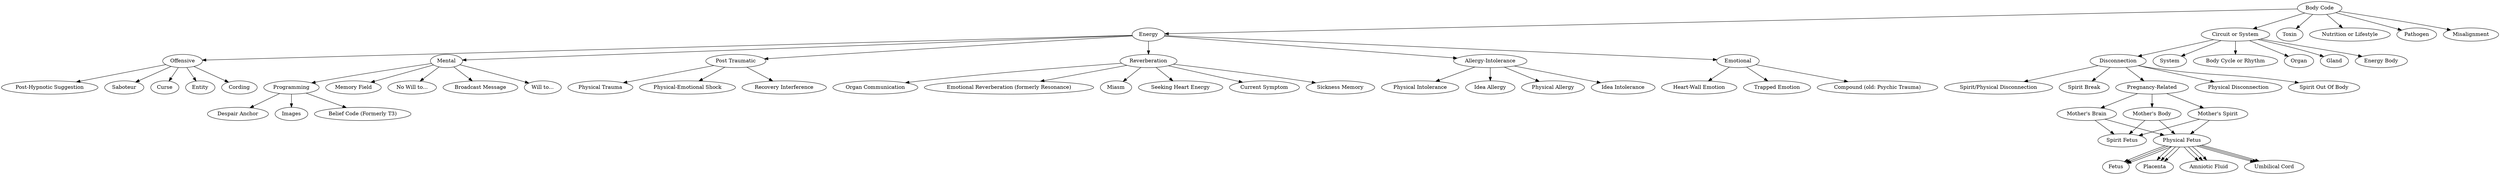 digraph {
"Body Code" -> {Energy "Circuit or System" Toxin "Nutrition or Lifestyle" Pathogen Misalignment}
Energy -> {Offensive Mental "Post Traumatic" Reverberation "Allergy-Intolerance" Emotional}
	Offensive -> {Curse Entity Cording "Post-Hypnotic Suggestion" Saboteur}
	Mental -> {"No Will to..." "Broadcast Message" "Will to..." Programming "Memory Field"}
		Programming -> {"Despair Anchor" Images "Belief Code (Formerly T3)"}
	"Post Traumatic" -> {"Physical Trauma" "Physical-Emotional Shock" "Recovery Interference"}
	Reverberation -> {"Seeking Heart Energy" "Current Symptom" "Sickness Memory" "Organ Communication" "Emotional Reverberation (formerly Resonance)" Miasm}
	"Allergy-Intolerance" -> {"Idea Intolerance" "Physical Intolerance" "Idea Allergy" "Physical Allergy"}
	Emotional -> {"Heart-Wall Emotion" "Trapped Emotion" "Compound (old: Psychic Trauma)"}
"Circuit or System" -> {Disconnection System "Body Cycle or Rhythm" Organ Gland "Energy Body"}
	Disconnection -> {"Pregnancy-Related" "Physical Disconnection" "Spirit Out Of Body" "Spirit/Physical Disconnection" "Spirit Break"}
		"Pregnancy-Related" -> {"Mother's Brain" "Mother's Body" "Mother's Spirit"}
			"Mother's Brain" -> {"Spirit Fetus" "Physical Fetus"}
				"Physical Fetus" -> {Fetus Placenta "Amniotic Fluid" "Umbilical Cord"}
			"Mother's Body" -> {"Spirit Fetus" "Physical Fetus"}
				"Physical Fetus" -> {Fetus Placenta "Amniotic Fluid" "Umbilical Cord"}
			"Mother's Spirit" -> {"Spirit Fetus" "Physical Fetus"}
				"Physical Fetus" -> {Fetus Placenta "Amniotic Fluid" "Umbilical Cord"}
	
Toxin
"Nutrition or Lifestyle"
Pathogen
Misalignment
}